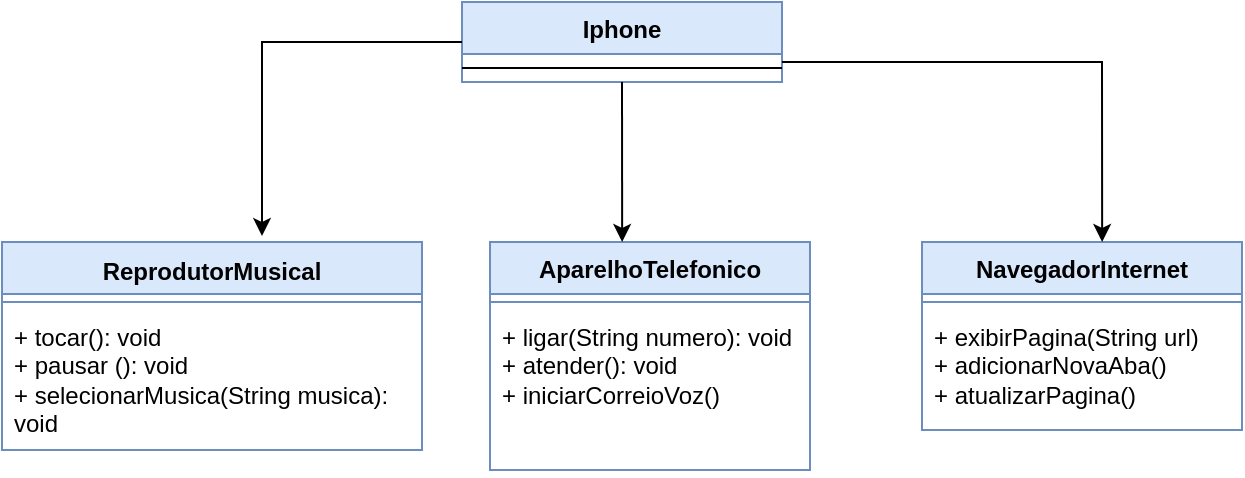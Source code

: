 <mxfile version="26.1.0">
  <diagram id="C5RBs43oDa-KdzZeNtuy" name="Page-1">
    <mxGraphModel dx="724" dy="426" grid="1" gridSize="10" guides="1" tooltips="1" connect="1" arrows="1" fold="1" page="1" pageScale="1" pageWidth="827" pageHeight="1169" math="0" shadow="0">
      <root>
        <mxCell id="WIyWlLk6GJQsqaUBKTNV-0" />
        <mxCell id="WIyWlLk6GJQsqaUBKTNV-1" parent="WIyWlLk6GJQsqaUBKTNV-0" />
        <mxCell id="EM8zA54yrxlwF_9qZtm2-0" value="Iphone" style="swimlane;fontStyle=1;align=center;verticalAlign=top;childLayout=stackLayout;horizontal=1;startSize=26;horizontalStack=0;resizeParent=1;resizeParentMax=0;resizeLast=0;collapsible=1;marginBottom=0;whiteSpace=wrap;html=1;fillColor=#dae8fc;strokeColor=#6c8ebf;" vertex="1" parent="WIyWlLk6GJQsqaUBKTNV-1">
          <mxGeometry x="320" y="50" width="160" height="40" as="geometry" />
        </mxCell>
        <mxCell id="EM8zA54yrxlwF_9qZtm2-2" value="" style="line;strokeWidth=1;align=left;verticalAlign=middle;spacingTop=-1;spacingLeft=3;spacingRight=3;rotatable=0;labelPosition=right;points=[];portConstraint=eastwest;" vertex="1" parent="EM8zA54yrxlwF_9qZtm2-0">
          <mxGeometry y="26" width="160" height="14" as="geometry" />
        </mxCell>
        <mxCell id="EM8zA54yrxlwF_9qZtm2-4" value="ReprodutorMusical" style="swimlane;fontStyle=1;align=center;verticalAlign=top;childLayout=stackLayout;horizontal=1;startSize=26;horizontalStack=0;resizeParent=1;resizeParentMax=0;resizeLast=0;collapsible=1;marginBottom=0;whiteSpace=wrap;html=1;strokeWidth=1;spacing=3;fillColor=#dae8fc;strokeColor=#6c8ebf;" vertex="1" parent="WIyWlLk6GJQsqaUBKTNV-1">
          <mxGeometry x="90" y="170" width="210" height="104" as="geometry">
            <mxRectangle x="60" y="220" width="140" height="30" as="alternateBounds" />
          </mxGeometry>
        </mxCell>
        <mxCell id="EM8zA54yrxlwF_9qZtm2-6" value="" style="line;strokeWidth=1;fillColor=none;align=left;verticalAlign=middle;spacingTop=-1;spacingLeft=3;spacingRight=3;rotatable=0;labelPosition=right;points=[];portConstraint=eastwest;strokeColor=inherit;" vertex="1" parent="EM8zA54yrxlwF_9qZtm2-4">
          <mxGeometry y="26" width="210" height="8" as="geometry" />
        </mxCell>
        <mxCell id="EM8zA54yrxlwF_9qZtm2-7" value="&lt;div&gt;+ tocar(): void&lt;/div&gt;&lt;div&gt;+ pausar (): void&lt;/div&gt;&lt;div&gt;+ selecionarMusica(String musica): void&lt;/div&gt;" style="text;strokeColor=none;fillColor=none;align=left;verticalAlign=top;spacingLeft=4;spacingRight=4;overflow=hidden;rotatable=0;points=[[0,0.5],[1,0.5]];portConstraint=eastwest;whiteSpace=wrap;html=1;" vertex="1" parent="EM8zA54yrxlwF_9qZtm2-4">
          <mxGeometry y="34" width="210" height="70" as="geometry" />
        </mxCell>
        <mxCell id="EM8zA54yrxlwF_9qZtm2-8" value="AparelhoTelefonico" style="swimlane;fontStyle=1;align=center;verticalAlign=top;childLayout=stackLayout;horizontal=1;startSize=26;horizontalStack=0;resizeParent=1;resizeParentMax=0;resizeLast=0;collapsible=1;marginBottom=0;whiteSpace=wrap;html=1;fillColor=#dae8fc;strokeColor=#6c8ebf;" vertex="1" parent="WIyWlLk6GJQsqaUBKTNV-1">
          <mxGeometry x="334" y="170" width="160" height="114" as="geometry" />
        </mxCell>
        <mxCell id="EM8zA54yrxlwF_9qZtm2-10" value="" style="line;strokeWidth=1;fillColor=none;align=left;verticalAlign=middle;spacingTop=-1;spacingLeft=3;spacingRight=3;rotatable=0;labelPosition=right;points=[];portConstraint=eastwest;strokeColor=inherit;" vertex="1" parent="EM8zA54yrxlwF_9qZtm2-8">
          <mxGeometry y="26" width="160" height="8" as="geometry" />
        </mxCell>
        <mxCell id="EM8zA54yrxlwF_9qZtm2-11" value="+ ligar(String numero): void&lt;div&gt;+ atender(): void&lt;/div&gt;&lt;div&gt;+ iniciarCorreioVoz()&lt;/div&gt;" style="text;strokeColor=none;fillColor=none;align=left;verticalAlign=top;spacingLeft=4;spacingRight=4;overflow=hidden;rotatable=0;points=[[0,0.5],[1,0.5]];portConstraint=eastwest;whiteSpace=wrap;html=1;" vertex="1" parent="EM8zA54yrxlwF_9qZtm2-8">
          <mxGeometry y="34" width="160" height="80" as="geometry" />
        </mxCell>
        <mxCell id="EM8zA54yrxlwF_9qZtm2-12" value="NavegadorInternet" style="swimlane;fontStyle=1;align=center;verticalAlign=top;childLayout=stackLayout;horizontal=1;startSize=26;horizontalStack=0;resizeParent=1;resizeParentMax=0;resizeLast=0;collapsible=1;marginBottom=0;whiteSpace=wrap;html=1;fillColor=#dae8fc;strokeColor=#6c8ebf;" vertex="1" parent="WIyWlLk6GJQsqaUBKTNV-1">
          <mxGeometry x="550" y="170" width="160" height="94" as="geometry" />
        </mxCell>
        <mxCell id="EM8zA54yrxlwF_9qZtm2-14" value="" style="line;strokeWidth=1;fillColor=none;align=left;verticalAlign=middle;spacingTop=-1;spacingLeft=3;spacingRight=3;rotatable=0;labelPosition=right;points=[];portConstraint=eastwest;strokeColor=inherit;" vertex="1" parent="EM8zA54yrxlwF_9qZtm2-12">
          <mxGeometry y="26" width="160" height="8" as="geometry" />
        </mxCell>
        <mxCell id="EM8zA54yrxlwF_9qZtm2-15" value="+ exibirPagina(String url)&lt;div&gt;+ adicionarNovaAba()&lt;/div&gt;&lt;div&gt;+ atualizarPagina()&lt;/div&gt;" style="text;strokeColor=none;fillColor=none;align=left;verticalAlign=top;spacingLeft=4;spacingRight=4;overflow=hidden;rotatable=0;points=[[0,0.5],[1,0.5]];portConstraint=eastwest;whiteSpace=wrap;html=1;" vertex="1" parent="EM8zA54yrxlwF_9qZtm2-12">
          <mxGeometry y="34" width="160" height="60" as="geometry" />
        </mxCell>
        <mxCell id="EM8zA54yrxlwF_9qZtm2-23" value="" style="endArrow=classic;html=1;rounded=0;exitX=0;exitY=0.5;exitDx=0;exitDy=0;" edge="1" parent="WIyWlLk6GJQsqaUBKTNV-1" source="EM8zA54yrxlwF_9qZtm2-0">
          <mxGeometry width="50" height="50" relative="1" as="geometry">
            <mxPoint x="220" y="100" as="sourcePoint" />
            <mxPoint x="220" y="167" as="targetPoint" />
            <Array as="points">
              <mxPoint x="220" y="70" />
            </Array>
          </mxGeometry>
        </mxCell>
        <mxCell id="EM8zA54yrxlwF_9qZtm2-25" value="" style="endArrow=classic;html=1;rounded=0;exitX=0.5;exitY=1;exitDx=0;exitDy=0;entryX=0.413;entryY=0;entryDx=0;entryDy=0;entryPerimeter=0;" edge="1" parent="WIyWlLk6GJQsqaUBKTNV-1" source="EM8zA54yrxlwF_9qZtm2-0" target="EM8zA54yrxlwF_9qZtm2-8">
          <mxGeometry width="50" height="50" relative="1" as="geometry">
            <mxPoint x="370" y="40" as="sourcePoint" />
            <mxPoint x="370" y="130" as="targetPoint" />
          </mxGeometry>
        </mxCell>
        <mxCell id="EM8zA54yrxlwF_9qZtm2-26" value="" style="endArrow=classic;html=1;rounded=0;exitX=1;exitY=0.75;exitDx=0;exitDy=0;entryX=0.563;entryY=0;entryDx=0;entryDy=0;entryPerimeter=0;" edge="1" parent="WIyWlLk6GJQsqaUBKTNV-1" source="EM8zA54yrxlwF_9qZtm2-0" target="EM8zA54yrxlwF_9qZtm2-12">
          <mxGeometry width="50" height="50" relative="1" as="geometry">
            <mxPoint x="560" y="90" as="sourcePoint" />
            <mxPoint x="640" y="80" as="targetPoint" />
            <Array as="points">
              <mxPoint x="640" y="80" />
            </Array>
          </mxGeometry>
        </mxCell>
      </root>
    </mxGraphModel>
  </diagram>
</mxfile>
